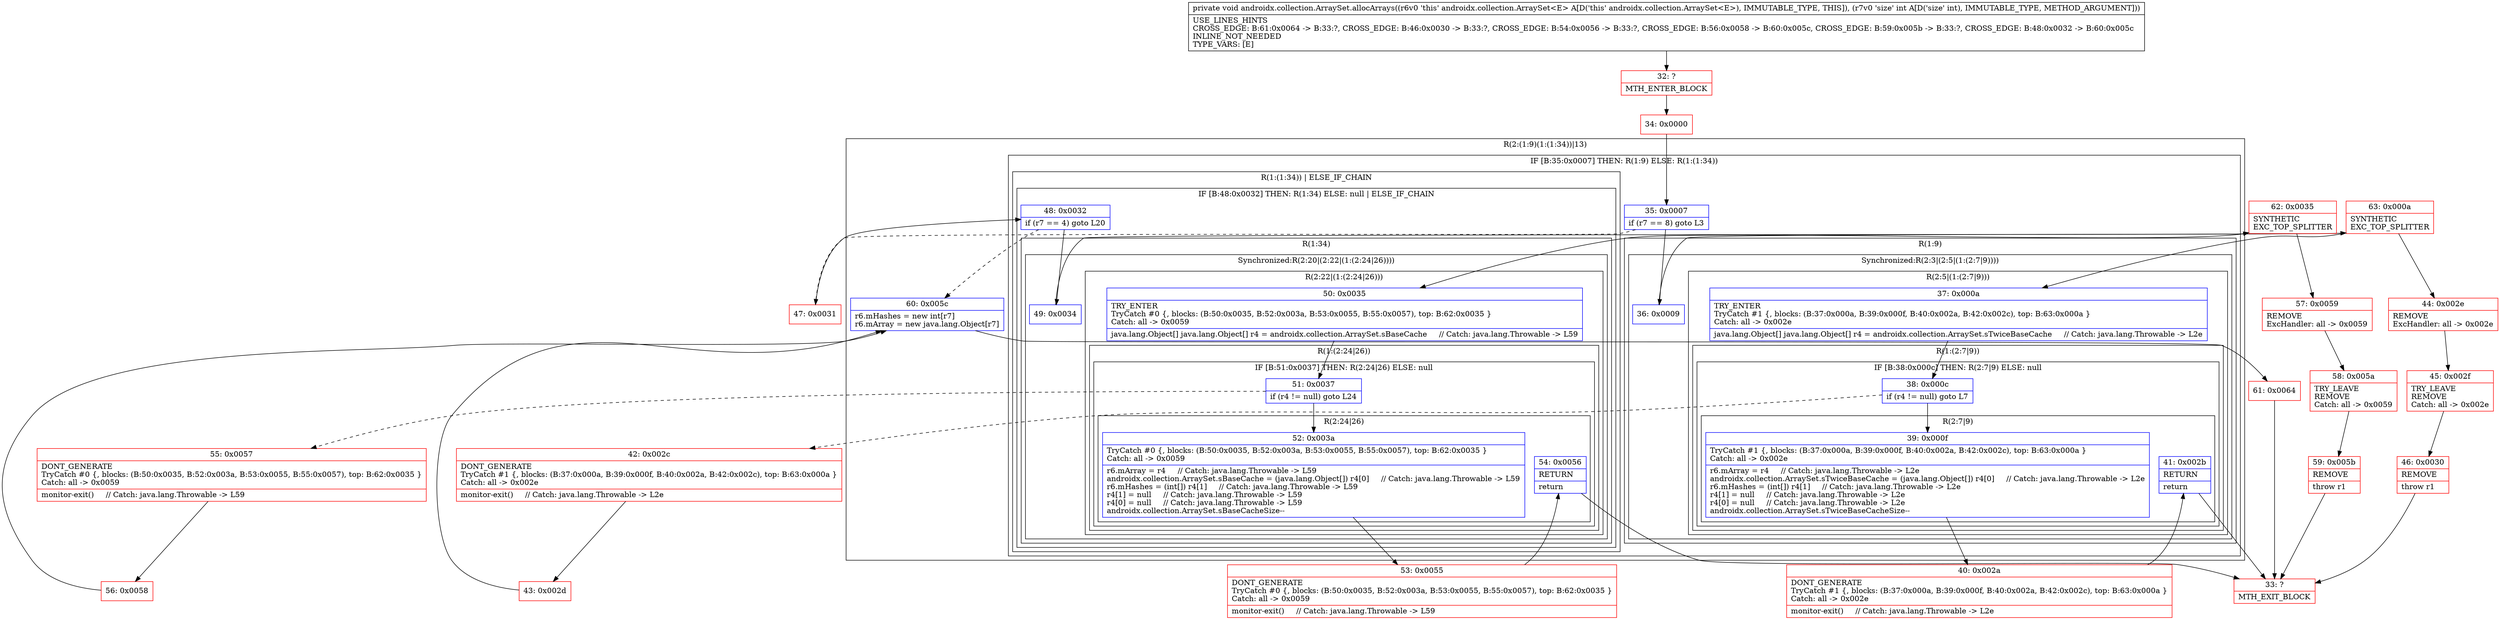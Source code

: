 digraph "CFG forandroidx.collection.ArraySet.allocArrays(I)V" {
subgraph cluster_Region_1115578555 {
label = "R(2:(1:9)(1:(1:34))|13)";
node [shape=record,color=blue];
subgraph cluster_IfRegion_434315328 {
label = "IF [B:35:0x0007] THEN: R(1:9) ELSE: R(1:(1:34))";
node [shape=record,color=blue];
Node_35 [shape=record,label="{35\:\ 0x0007|if (r7 == 8) goto L3\l}"];
subgraph cluster_Region_831585748 {
label = "R(1:9)";
node [shape=record,color=blue];
subgraph cluster_SynchronizedRegion_1267882810 {
label = "Synchronized:R(2:3|(2:5|(1:(2:7|9))))";
node [shape=record,color=blue];
Node_36 [shape=record,label="{36\:\ 0x0009}"];
subgraph cluster_Region_756876112 {
label = "R(2:5|(1:(2:7|9)))";
node [shape=record,color=blue];
Node_37 [shape=record,label="{37\:\ 0x000a|TRY_ENTER\lTryCatch #1 \{, blocks: (B:37:0x000a, B:39:0x000f, B:40:0x002a, B:42:0x002c), top: B:63:0x000a \}\lCatch: all \-\> 0x002e\l|java.lang.Object[] java.lang.Object[] r4 = androidx.collection.ArraySet.sTwiceBaseCache     \/\/ Catch: java.lang.Throwable \-\> L2e\l}"];
subgraph cluster_Region_2061013323 {
label = "R(1:(2:7|9))";
node [shape=record,color=blue];
subgraph cluster_IfRegion_817440113 {
label = "IF [B:38:0x000c] THEN: R(2:7|9) ELSE: null";
node [shape=record,color=blue];
Node_38 [shape=record,label="{38\:\ 0x000c|if (r4 != null) goto L7\l}"];
subgraph cluster_Region_1821848874 {
label = "R(2:7|9)";
node [shape=record,color=blue];
Node_39 [shape=record,label="{39\:\ 0x000f|TryCatch #1 \{, blocks: (B:37:0x000a, B:39:0x000f, B:40:0x002a, B:42:0x002c), top: B:63:0x000a \}\lCatch: all \-\> 0x002e\l|r6.mArray = r4     \/\/ Catch: java.lang.Throwable \-\> L2e\landroidx.collection.ArraySet.sTwiceBaseCache = (java.lang.Object[]) r4[0]     \/\/ Catch: java.lang.Throwable \-\> L2e\lr6.mHashes = (int[]) r4[1]     \/\/ Catch: java.lang.Throwable \-\> L2e\lr4[1] = null     \/\/ Catch: java.lang.Throwable \-\> L2e\lr4[0] = null     \/\/ Catch: java.lang.Throwable \-\> L2e\landroidx.collection.ArraySet.sTwiceBaseCacheSize\-\-\l}"];
Node_41 [shape=record,label="{41\:\ 0x002b|RETURN\l|return\l}"];
}
}
}
}
}
}
subgraph cluster_Region_2058968944 {
label = "R(1:(1:34)) | ELSE_IF_CHAIN\l";
node [shape=record,color=blue];
subgraph cluster_IfRegion_1282499502 {
label = "IF [B:48:0x0032] THEN: R(1:34) ELSE: null | ELSE_IF_CHAIN\l";
node [shape=record,color=blue];
Node_48 [shape=record,label="{48\:\ 0x0032|if (r7 == 4) goto L20\l}"];
subgraph cluster_Region_367241873 {
label = "R(1:34)";
node [shape=record,color=blue];
subgraph cluster_SynchronizedRegion_722412463 {
label = "Synchronized:R(2:20|(2:22|(1:(2:24|26))))";
node [shape=record,color=blue];
Node_49 [shape=record,label="{49\:\ 0x0034}"];
subgraph cluster_Region_1944967832 {
label = "R(2:22|(1:(2:24|26)))";
node [shape=record,color=blue];
Node_50 [shape=record,label="{50\:\ 0x0035|TRY_ENTER\lTryCatch #0 \{, blocks: (B:50:0x0035, B:52:0x003a, B:53:0x0055, B:55:0x0057), top: B:62:0x0035 \}\lCatch: all \-\> 0x0059\l|java.lang.Object[] java.lang.Object[] r4 = androidx.collection.ArraySet.sBaseCache     \/\/ Catch: java.lang.Throwable \-\> L59\l}"];
subgraph cluster_Region_461224801 {
label = "R(1:(2:24|26))";
node [shape=record,color=blue];
subgraph cluster_IfRegion_1104393272 {
label = "IF [B:51:0x0037] THEN: R(2:24|26) ELSE: null";
node [shape=record,color=blue];
Node_51 [shape=record,label="{51\:\ 0x0037|if (r4 != null) goto L24\l}"];
subgraph cluster_Region_407522540 {
label = "R(2:24|26)";
node [shape=record,color=blue];
Node_52 [shape=record,label="{52\:\ 0x003a|TryCatch #0 \{, blocks: (B:50:0x0035, B:52:0x003a, B:53:0x0055, B:55:0x0057), top: B:62:0x0035 \}\lCatch: all \-\> 0x0059\l|r6.mArray = r4     \/\/ Catch: java.lang.Throwable \-\> L59\landroidx.collection.ArraySet.sBaseCache = (java.lang.Object[]) r4[0]     \/\/ Catch: java.lang.Throwable \-\> L59\lr6.mHashes = (int[]) r4[1]     \/\/ Catch: java.lang.Throwable \-\> L59\lr4[1] = null     \/\/ Catch: java.lang.Throwable \-\> L59\lr4[0] = null     \/\/ Catch: java.lang.Throwable \-\> L59\landroidx.collection.ArraySet.sBaseCacheSize\-\-\l}"];
Node_54 [shape=record,label="{54\:\ 0x0056|RETURN\l|return\l}"];
}
}
}
}
}
}
}
}
}
Node_60 [shape=record,label="{60\:\ 0x005c|r6.mHashes = new int[r7]\lr6.mArray = new java.lang.Object[r7]\l}"];
}
Node_32 [shape=record,color=red,label="{32\:\ ?|MTH_ENTER_BLOCK\l}"];
Node_34 [shape=record,color=red,label="{34\:\ 0x0000}"];
Node_63 [shape=record,color=red,label="{63\:\ 0x000a|SYNTHETIC\lEXC_TOP_SPLITTER\l}"];
Node_40 [shape=record,color=red,label="{40\:\ 0x002a|DONT_GENERATE\lTryCatch #1 \{, blocks: (B:37:0x000a, B:39:0x000f, B:40:0x002a, B:42:0x002c), top: B:63:0x000a \}\lCatch: all \-\> 0x002e\l|monitor\-exit()     \/\/ Catch: java.lang.Throwable \-\> L2e\l}"];
Node_33 [shape=record,color=red,label="{33\:\ ?|MTH_EXIT_BLOCK\l}"];
Node_42 [shape=record,color=red,label="{42\:\ 0x002c|DONT_GENERATE\lTryCatch #1 \{, blocks: (B:37:0x000a, B:39:0x000f, B:40:0x002a, B:42:0x002c), top: B:63:0x000a \}\lCatch: all \-\> 0x002e\l|monitor\-exit()     \/\/ Catch: java.lang.Throwable \-\> L2e\l}"];
Node_43 [shape=record,color=red,label="{43\:\ 0x002d}"];
Node_61 [shape=record,color=red,label="{61\:\ 0x0064}"];
Node_44 [shape=record,color=red,label="{44\:\ 0x002e|REMOVE\lExcHandler: all \-\> 0x002e\l}"];
Node_45 [shape=record,color=red,label="{45\:\ 0x002f|TRY_LEAVE\lREMOVE\lCatch: all \-\> 0x002e\l}"];
Node_46 [shape=record,color=red,label="{46\:\ 0x0030|REMOVE\l|throw r1\l}"];
Node_47 [shape=record,color=red,label="{47\:\ 0x0031}"];
Node_62 [shape=record,color=red,label="{62\:\ 0x0035|SYNTHETIC\lEXC_TOP_SPLITTER\l}"];
Node_53 [shape=record,color=red,label="{53\:\ 0x0055|DONT_GENERATE\lTryCatch #0 \{, blocks: (B:50:0x0035, B:52:0x003a, B:53:0x0055, B:55:0x0057), top: B:62:0x0035 \}\lCatch: all \-\> 0x0059\l|monitor\-exit()     \/\/ Catch: java.lang.Throwable \-\> L59\l}"];
Node_55 [shape=record,color=red,label="{55\:\ 0x0057|DONT_GENERATE\lTryCatch #0 \{, blocks: (B:50:0x0035, B:52:0x003a, B:53:0x0055, B:55:0x0057), top: B:62:0x0035 \}\lCatch: all \-\> 0x0059\l|monitor\-exit()     \/\/ Catch: java.lang.Throwable \-\> L59\l}"];
Node_56 [shape=record,color=red,label="{56\:\ 0x0058}"];
Node_57 [shape=record,color=red,label="{57\:\ 0x0059|REMOVE\lExcHandler: all \-\> 0x0059\l}"];
Node_58 [shape=record,color=red,label="{58\:\ 0x005a|TRY_LEAVE\lREMOVE\lCatch: all \-\> 0x0059\l}"];
Node_59 [shape=record,color=red,label="{59\:\ 0x005b|REMOVE\l|throw r1\l}"];
MethodNode[shape=record,label="{private void androidx.collection.ArraySet.allocArrays((r6v0 'this' androidx.collection.ArraySet\<E\> A[D('this' androidx.collection.ArraySet\<E\>), IMMUTABLE_TYPE, THIS]), (r7v0 'size' int A[D('size' int), IMMUTABLE_TYPE, METHOD_ARGUMENT]))  | USE_LINES_HINTS\lCROSS_EDGE: B:61:0x0064 \-\> B:33:?, CROSS_EDGE: B:46:0x0030 \-\> B:33:?, CROSS_EDGE: B:54:0x0056 \-\> B:33:?, CROSS_EDGE: B:56:0x0058 \-\> B:60:0x005c, CROSS_EDGE: B:59:0x005b \-\> B:33:?, CROSS_EDGE: B:48:0x0032 \-\> B:60:0x005c\lINLINE_NOT_NEEDED\lTYPE_VARS: [E]\l}"];
MethodNode -> Node_32;Node_35 -> Node_36;
Node_35 -> Node_47[style=dashed];
Node_36 -> Node_63;
Node_37 -> Node_38;
Node_38 -> Node_39;
Node_38 -> Node_42[style=dashed];
Node_39 -> Node_40;
Node_41 -> Node_33;
Node_48 -> Node_49;
Node_48 -> Node_60[style=dashed];
Node_49 -> Node_62;
Node_50 -> Node_51;
Node_51 -> Node_52;
Node_51 -> Node_55[style=dashed];
Node_52 -> Node_53;
Node_54 -> Node_33;
Node_60 -> Node_61;
Node_32 -> Node_34;
Node_34 -> Node_35;
Node_63 -> Node_37;
Node_63 -> Node_44;
Node_40 -> Node_41;
Node_42 -> Node_43;
Node_43 -> Node_60;
Node_61 -> Node_33;
Node_44 -> Node_45;
Node_45 -> Node_46;
Node_46 -> Node_33;
Node_47 -> Node_48;
Node_62 -> Node_50;
Node_62 -> Node_57;
Node_53 -> Node_54;
Node_55 -> Node_56;
Node_56 -> Node_60;
Node_57 -> Node_58;
Node_58 -> Node_59;
Node_59 -> Node_33;
}

